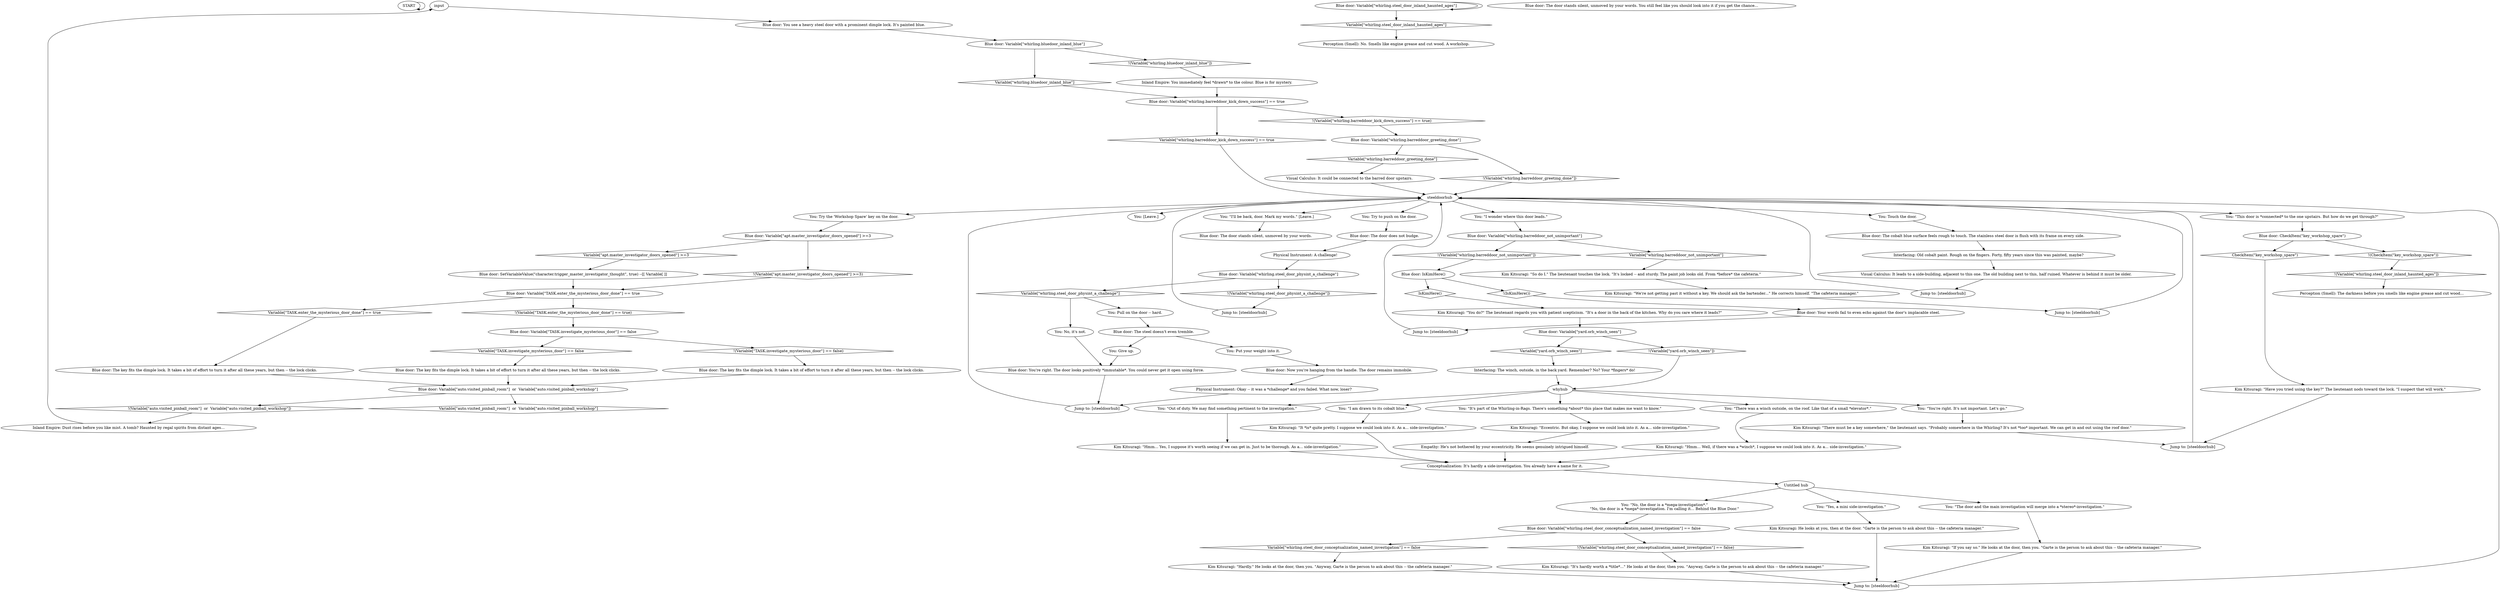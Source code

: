 # WHIRLING F1 / STEEL DOOR
# The steel door in the back of the kitchen. Leads to the storage area with the elevator.
# ==================================================
digraph G {
	  0 [label="START"];
	  1 [label="input"];
	  2 [label="Blue door: Variable[\"whirling.steel_door_inland_haunted_ages\"]"];
	  3 [label="Variable[\"whirling.steel_door_inland_haunted_ages\"]", shape=diamond];
	  4 [label="!(Variable[\"whirling.steel_door_inland_haunted_ages\"])", shape=diamond];
	  5 [label="Kim Kitsuragi: \"There must be a key somewhere,\" the lieutenant says. \"Probably somewhere in the Whirling? It's not *too* important. We can get in and out using the roof door.\""];
	  6 [label="Blue door: The door stands silent, unmoved by your words. You still feel like you should look into it if you get the chance..."];
	  7 [label="You: \"There was a winch outside, on the roof. Like that of a small *elevator*.\""];
	  8 [label="Jump to: [steeldoorhub]"];
	  9 [label="Perception (Smell): No. Smells like engine grease and cut wood. A workshop."];
	  10 [label="You: \"This door is *connected* to the one upstairs. But how do we get through?\""];
	  11 [label="Blue door: Variable[\"whirling.bluedoor_inland_blue\"]"];
	  12 [label="Variable[\"whirling.bluedoor_inland_blue\"]", shape=diamond];
	  13 [label="!(Variable[\"whirling.bluedoor_inland_blue\"])", shape=diamond];
	  14 [label="Blue door: Variable[\"whirling.steel_door_physint_a_challenge\"]"];
	  15 [label="Variable[\"whirling.steel_door_physint_a_challenge\"]", shape=diamond];
	  16 [label="!(Variable[\"whirling.steel_door_physint_a_challenge\"])", shape=diamond];
	  17 [label="Blue door: The steel doesn't even tremble."];
	  18 [label="Kim Kitsuragi: \"So do I.\" The lieutenant touches the lock. \"It's locked -- and sturdy. The paint job looks old. From *before* the cafeteria.\""];
	  19 [label="You: No, it's not."];
	  20 [label="You: \"The door and the main investigation will merge into a *stereo*-investigation.\""];
	  21 [label="Blue door: Variable[\"TASK.enter_the_mysterious_door_done\"] == true"];
	  22 [label="Variable[\"TASK.enter_the_mysterious_door_done\"] == true", shape=diamond];
	  23 [label="!(Variable[\"TASK.enter_the_mysterious_door_done\"] == true)", shape=diamond];
	  24 [label="You: Try the 'Workshop Spare' key on the door."];
	  25 [label="Interfacing: The winch, outside, in the back yard. Remember? No? Your *fingers* do!"];
	  26 [label="Kim Kitsuragi: \"It's hardly worth a *title*...\" He looks at the door, then you. \"Anyway, Garte is the person to ask about this -- the cafeteria manager.\""];
	  27 [label="Jump to: [steeldoorhub]"];
	  28 [label="Blue door: Variable[\"auto.visited_pinball_room\"]  or  Variable[\"auto.visited_pinball_workshop\"]"];
	  29 [label="Variable[\"auto.visited_pinball_room\"]  or  Variable[\"auto.visited_pinball_workshop\"]", shape=diamond];
	  30 [label="!(Variable[\"auto.visited_pinball_room\"]  or  Variable[\"auto.visited_pinball_workshop\"])", shape=diamond];
	  31 [label="Kim Kitsuragi: \"Hardly.\" He looks at the door, then you. \"Anyway, Garte is the person to ask about this -- the cafeteria manager.\""];
	  32 [label="Perception (Smell): The darkness before you smells like engine grease and cut wood..."];
	  33 [label="Blue door: Variable[\"apt.master_investigator_doors_opened\"] >=3"];
	  34 [label="Variable[\"apt.master_investigator_doors_opened\"] >=3", shape=diamond];
	  35 [label="!(Variable[\"apt.master_investigator_doors_opened\"] >=3)", shape=diamond];
	  36 [label="Empathy: He's not bothered by your eccentricity. He seems genuinely intrigued himself."];
	  37 [label="You: \"No, the door is a *mega-investigation*.\"\n\"No, the door is a *mega*-investigation. I'm calling it... Behind the Blue Door.\""];
	  38 [label="Kim Kitsuragi: \"Hmm... Yes, I suppose it's worth seeing if we can get in. Just to be thorough. As a... side-investigation.\""];
	  39 [label="You: [Leave.]"];
	  40 [label="Blue door: Your words fail to even echo against the door's implacable steel."];
	  41 [label="Blue door: The key fits the dimple lock. It takes a bit of effort to turn it after all these years, but then -- the lock clicks."];
	  42 [label="You: Pull on the door -- hard."];
	  43 [label="You: Put your weight into it."];
	  44 [label="Physical Instrument: A challenge!"];
	  45 [label="Blue door: Variable[\"whirling.barreddoor_kick_down_success\"] == true"];
	  46 [label="Variable[\"whirling.barreddoor_kick_down_success\"] == true", shape=diamond];
	  47 [label="!(Variable[\"whirling.barreddoor_kick_down_success\"] == true)", shape=diamond];
	  48 [label="Blue door: CheckItem(\"key_workshop_spare\")"];
	  49 [label="CheckItem(\"key_workshop_spare\")", shape=diamond];
	  50 [label="!(CheckItem(\"key_workshop_spare\"))", shape=diamond];
	  51 [label="Blue door: The key fits the dimple lock. It takes a bit of effort to turn it after all these years, but then -- the lock clicks."];
	  52 [label="You: Touch the door."];
	  53 [label="Kim Kitsuragi: \"You do?\" The lieutenant regards you with patient scepticism. \"It's a door in the back of the kitchen. Why do you care where it leads?\""];
	  54 [label="You: \"Yes, a mini side-investigation.\""];
	  55 [label="steeldoorhub"];
	  56 [label="You: \"I wonder where this door leads.\""];
	  57 [label="You: \"Out of duty. We may find something pertinent to the investigation.\""];
	  58 [label="Jump to: [steeldoorhub]"];
	  59 [label="Kim Kitsuragi: \"Eccentric. But okay, I suppose we could look into it. As a... side-investigation.\""];
	  60 [label="You: \"You're right. It's not important. Let's go.\""];
	  61 [label="Blue door: The door stands silent, unmoved by your words."];
	  62 [label="Jump to: [steeldoorhub]"];
	  63 [label="Visual Calculus: It could be connected to the barred door upstairs."];
	  64 [label="Blue door: The door does not budge."];
	  65 [label="Jump to: [steeldoorhub]"];
	  66 [label="Blue door: The cobalt blue surface feels rough to touch. The stainless steel door is flush with its frame on every side."];
	  67 [label="You: Give up."];
	  68 [label="Kim Kitsuragi: He looks at you, then at the door. \"Garte is the person to ask about this -- the cafeteria manager.\""];
	  69 [label="Kim Kitsuragi: \"If you say so.\" He looks at the door, then you. \"Garte is the person to ask about this -- the cafeteria manager.\""];
	  70 [label="Blue door: Now you're hanging from the handle. The door remains immobile."];
	  71 [label="You: \"I am drawn to its cobalt blue.\""];
	  72 [label="Kim Kitsuragi: \"Hmm... Well, if there was a *winch*, I suppose we could look into it. As a... side-investigation.\""];
	  73 [label="Kim Kitsuragi: \"It *is* quite pretty. I suppose we could look into it. As a... side-investigation.\""];
	  74 [label="Conceptualization: It's hardly a side-investigation. You already have a name for it."];
	  75 [label="Jump to: [steeldoorhub]"];
	  76 [label="Untitled hub"];
	  77 [label="You: \"I'll be back, door. Mark my words.\" [Leave.]"];
	  78 [label="Blue door: The key fits the dimple lock. It takes a bit of effort to turn it after all these years, but then -- the lock clicks."];
	  79 [label="Inland Empire: You immediately feel *drawn* to the colour. Blue is for mystery."];
	  80 [label="You: Try to push on the door."];
	  81 [label="Blue door: Variable[\"whirling.barreddoor_greeting_done\"]"];
	  82 [label="Variable[\"whirling.barreddoor_greeting_done\"]", shape=diamond];
	  83 [label="!(Variable[\"whirling.barreddoor_greeting_done\"])", shape=diamond];
	  84 [label="Visual Calculus: It leads to a side-building, adjacent to this one. The old building next to this, half ruined. Whatever is behind it must be older."];
	  85 [label="Jump to: [steeldoorhub]"];
	  86 [label="Blue door: Variable[\"whirling.steel_door_conceptualization_named_investigation\"] == false"];
	  87 [label="Variable[\"whirling.steel_door_conceptualization_named_investigation\"] == false", shape=diamond];
	  88 [label="!(Variable[\"whirling.steel_door_conceptualization_named_investigation\"] == false)", shape=diamond];
	  89 [label="Blue door: You see a heavy steel door with a prominent dimple lock. It's painted blue."];
	  90 [label="Blue door: SetVariableValue(\"character.trigger_master_investigator_thought\", true) --[[ Variable[ ]]"];
	  91 [label="Interfacing: Old cobalt paint. Rough on the fingers. Forty, fifty years since this was painted, maybe?"];
	  92 [label="Kim Kitsuragi: \"We're not getting past it without a key. We should ask the bartender...\" He corrects himself. \"The cafeteria manager.\""];
	  93 [label="Blue door: Variable[\"TASK.investigate_mysterious_door\"] == false"];
	  94 [label="Variable[\"TASK.investigate_mysterious_door\"] == false", shape=diamond];
	  95 [label="!(Variable[\"TASK.investigate_mysterious_door\"] == false)", shape=diamond];
	  96 [label="Physical Instrument: Okay -- it was a *challenge* and you failed. What now, loser?"];
	  97 [label="Blue door: Variable[\"whirling.barreddoor_not_unimportant\"]"];
	  98 [label="Variable[\"whirling.barreddoor_not_unimportant\"]", shape=diamond];
	  99 [label="!(Variable[\"whirling.barreddoor_not_unimportant\"])", shape=diamond];
	  100 [label="Inland Empire: Dust rises before you like mist. A tomb? Haunted by regal spirits from distant ages..."];
	  101 [label="Blue door: You're right. The door looks positively *immutable*. You could never get it open using force."];
	  102 [label="Blue door: IsKimHere()"];
	  103 [label="IsKimHere()", shape=diamond];
	  104 [label="!(IsKimHere())", shape=diamond];
	  105 [label="whyhub"];
	  106 [label="You: \"It's part of the Whirling-in-Rags. There's something *about* this place that makes me want to know.\""];
	  107 [label="Blue door: Variable[\"yard.orb_winch_seen\"]"];
	  108 [label="Variable[\"yard.orb_winch_seen\"]", shape=diamond];
	  109 [label="!(Variable[\"yard.orb_winch_seen\"])", shape=diamond];
	  110 [label="Kim Kitsuragi: \"Have you tried using the key?\" The lieutenant nods toward the lock. \"I suspect that will work.\""];
	  0 -> 0
	  1 -> 89
	  2 -> 2
	  2 -> 3
	  3 -> 9
	  4 -> 32
	  5 -> 27
	  7 -> 72
	  8 -> 55
	  10 -> 48
	  11 -> 12
	  11 -> 13
	  12 -> 45
	  13 -> 79
	  14 -> 16
	  14 -> 15
	  15 -> 42
	  15 -> 19
	  16 -> 58
	  17 -> 67
	  17 -> 43
	  18 -> 92
	  19 -> 101
	  20 -> 69
	  21 -> 22
	  21 -> 23
	  22 -> 78
	  23 -> 93
	  24 -> 33
	  25 -> 105
	  26 -> 8
	  27 -> 55
	  28 -> 29
	  28 -> 30
	  30 -> 100
	  31 -> 8
	  33 -> 34
	  33 -> 35
	  34 -> 90
	  35 -> 21
	  36 -> 74
	  37 -> 86
	  38 -> 74
	  40 -> 65
	  41 -> 28
	  42 -> 17
	  43 -> 70
	  44 -> 14
	  45 -> 46
	  45 -> 47
	  46 -> 55
	  47 -> 81
	  48 -> 49
	  48 -> 50
	  49 -> 110
	  50 -> 4
	  51 -> 28
	  52 -> 66
	  53 -> 107
	  54 -> 68
	  55 -> 39
	  55 -> 10
	  55 -> 77
	  55 -> 80
	  55 -> 52
	  55 -> 24
	  55 -> 56
	  56 -> 97
	  57 -> 38
	  58 -> 55
	  59 -> 36
	  60 -> 5
	  62 -> 55
	  63 -> 55
	  64 -> 44
	  65 -> 55
	  66 -> 91
	  67 -> 101
	  68 -> 8
	  69 -> 8
	  70 -> 96
	  71 -> 73
	  72 -> 74
	  73 -> 74
	  74 -> 76
	  75 -> 55
	  76 -> 20
	  76 -> 37
	  76 -> 54
	  77 -> 61
	  78 -> 28
	  79 -> 45
	  80 -> 64
	  81 -> 82
	  81 -> 83
	  82 -> 63
	  83 -> 55
	  84 -> 85
	  85 -> 55
	  86 -> 88
	  86 -> 87
	  87 -> 31
	  88 -> 26
	  89 -> 11
	  90 -> 21
	  91 -> 84
	  92 -> 75
	  93 -> 94
	  93 -> 95
	  94 -> 51
	  95 -> 41
	  96 -> 62
	  97 -> 98
	  97 -> 99
	  98 -> 18
	  99 -> 102
	  100 -> 1
	  101 -> 62
	  102 -> 104
	  102 -> 103
	  103 -> 53
	  104 -> 40
	  105 -> 71
	  105 -> 7
	  105 -> 106
	  105 -> 57
	  105 -> 60
	  106 -> 59
	  107 -> 108
	  107 -> 109
	  108 -> 25
	  109 -> 105
	  110 -> 27
}

